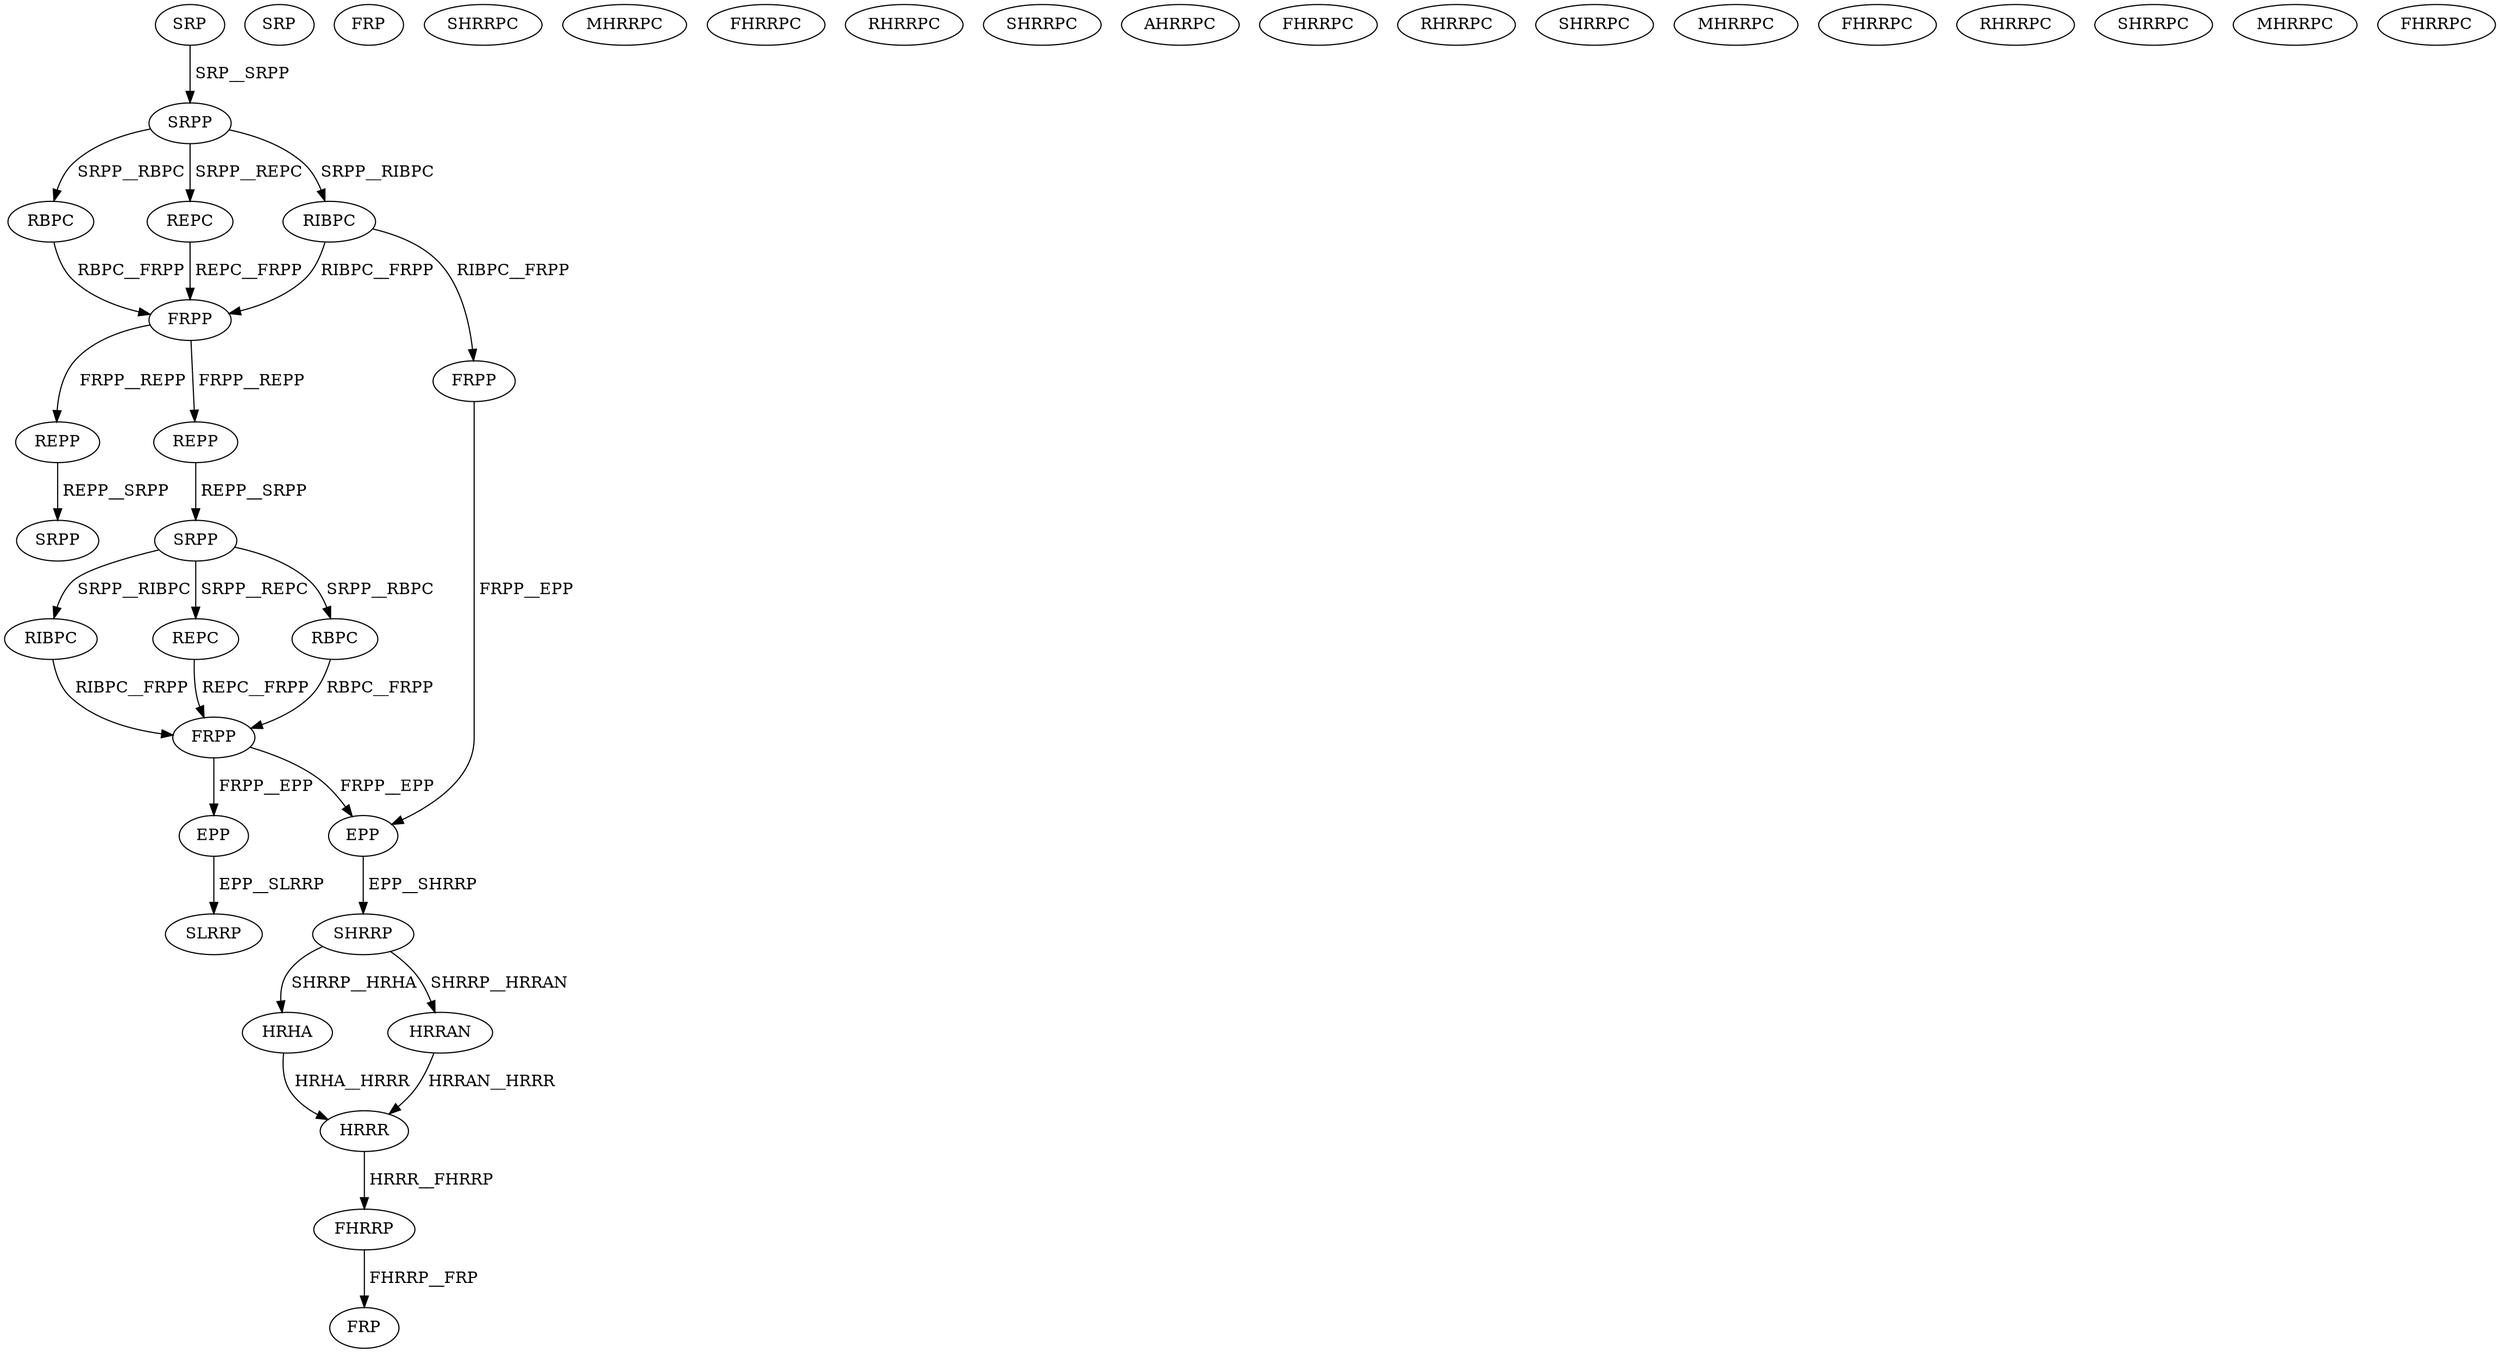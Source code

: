 digraph G { 
1 [label="SRP",color=black,fontcolor=black];
2 [label="SRPP",color=black,fontcolor=black];
3 [label="RBPC",color=black,fontcolor=black];
4 [label="REPC",color=black,fontcolor=black];
5 [label="RIBPC",color=black,fontcolor=black];
6 [label="FRPP",color=black,fontcolor=black];
7 [label="REPP",color=black,fontcolor=black];
8 [label="SRPP",color=black,fontcolor=black];
9 [label="REPP",color=black,fontcolor=black];
10 [label="FRPP",color=black,fontcolor=black];
11 [label="RBPC",color=black,fontcolor=black];
12 [label="RIBPC",color=black,fontcolor=black];
13 [label="REPC",color=black,fontcolor=black];
14 [label="FRPP",color=black,fontcolor=black];
15 [label="SRPP",color=black,fontcolor=black];
16 [label="EPP",color=black,fontcolor=black];
17 [label="SHRRP",color=black,fontcolor=black];
18 [label="SRP",color=black,fontcolor=black];
19 [label="FRP",color=black,fontcolor=black];
20 [label="HRHA",color=black,fontcolor=black];
21 [label="SHRRPC",color=black,fontcolor=black];
22 [label="MHRRPC",color=black,fontcolor=black];
23 [label="FHRRPC",color=black,fontcolor=black];
24 [label="RHRRPC",color=black,fontcolor=black];
25 [label="SHRRPC",color=black,fontcolor=black];
26 [label="AHRRPC",color=black,fontcolor=black];
27 [label="FHRRPC",color=black,fontcolor=black];
28 [label="HRRAN",color=black,fontcolor=black];
29 [label="RHRRPC",color=black,fontcolor=black];
30 [label="SHRRPC",color=black,fontcolor=black];
31 [label="MHRRPC",color=black,fontcolor=black];
32 [label="FHRRPC",color=black,fontcolor=black];
33 [label="RHRRPC",color=black,fontcolor=black];
34 [label="SHRRPC",color=black,fontcolor=black];
35 [label="MHRRPC",color=black,fontcolor=black];
36 [label="FHRRPC",color=black,fontcolor=black];
37 [label="HRRR",color=black,fontcolor=black];
38 [label="FHRRP",color=black,fontcolor=black];
39 [label="FRP",color=black,fontcolor=black];
40 [label="EPP",color=black,fontcolor=black];
41 [label="SLRRP",color=black,fontcolor=black];
1->2[label=" SRP__SRPP",color=black,fontcolor=black];
2->3[label=" SRPP__RBPC",color=black,fontcolor=black];
2->4[label=" SRPP__REPC",color=black,fontcolor=black];
2->5[label=" SRPP__RIBPC",color=black,fontcolor=black];
3->6[label=" RBPC__FRPP",color=black,fontcolor=black];
4->6[label=" REPC__FRPP",color=black,fontcolor=black];
5->6[label=" RIBPC__FRPP",color=black,fontcolor=black];
5->10[label=" RIBPC__FRPP",color=black,fontcolor=black];
6->7[label=" FRPP__REPP",color=black,fontcolor=black];
6->9[label=" FRPP__REPP",color=black,fontcolor=black];
7->8[label=" REPP__SRPP",color=black,fontcolor=black];
8->11[label=" SRPP__RBPC",color=black,fontcolor=black];
8->12[label=" SRPP__RIBPC",color=black,fontcolor=black];
8->13[label=" SRPP__REPC",color=black,fontcolor=black];
9->15[label=" REPP__SRPP",color=black,fontcolor=black];
10->16[label=" FRPP__EPP",color=black,fontcolor=black];
11->14[label=" RBPC__FRPP",color=black,fontcolor=black];
12->14[label=" RIBPC__FRPP",color=black,fontcolor=black];
13->14[label=" REPC__FRPP",color=black,fontcolor=black];
14->16[label=" FRPP__EPP",color=black,fontcolor=black];
14->40[label=" FRPP__EPP",color=black,fontcolor=black];
16->17[label=" EPP__SHRRP",color=black,fontcolor=black];
17->20[label=" SHRRP__HRHA",color=black,fontcolor=black];
17->28[label=" SHRRP__HRRAN",color=black,fontcolor=black];
20->37[label=" HRHA__HRRR",color=black,fontcolor=black];
28->37[label=" HRRAN__HRRR",color=black,fontcolor=black];
37->38[label=" HRRR__FHRRP",color=black,fontcolor=black];
38->39[label=" FHRRP__FRP",color=black,fontcolor=black];
40->41[label=" EPP__SLRRP",color=black,fontcolor=black];
}

